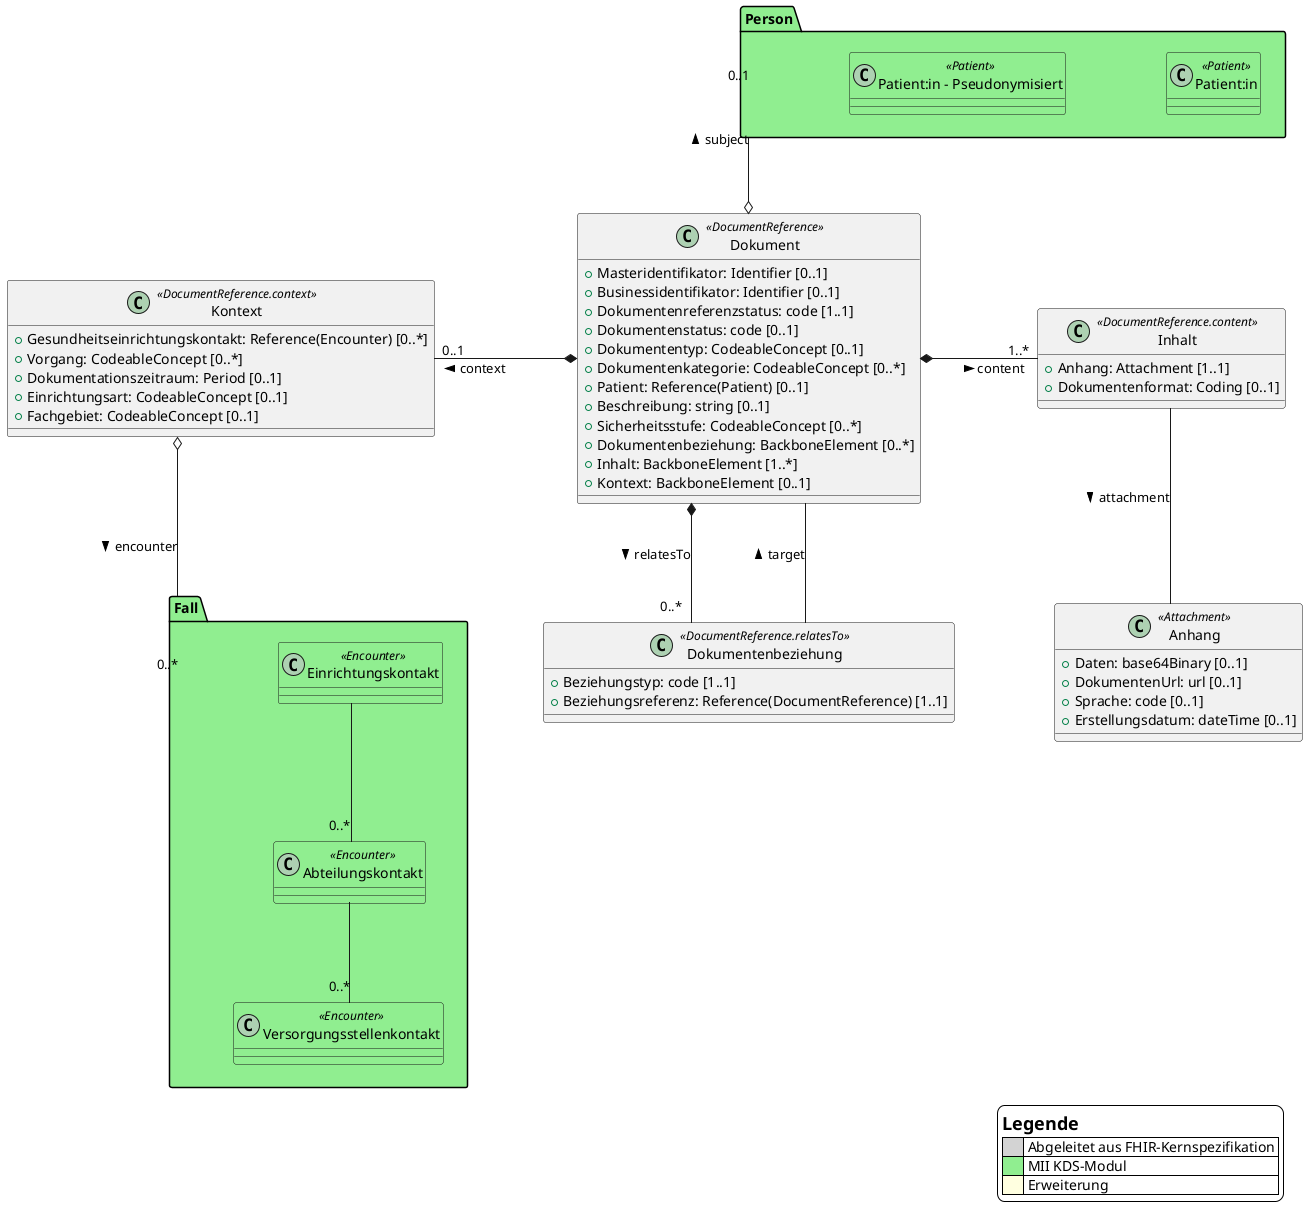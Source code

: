 @startuml

' Canvas Parameters
skinparam Linetype ortho
skinparam Nodesep 100
skinparam Ranksep 100
skinparam legendBackgroundColor #white

legend bottom right
    = Legende
    |<#LightGray>      | Abgeleitet aus FHIR-Kernspezifikation |
    |<#LightGreen>     | MII KDS-Modul |
    |<#LightYellow>    | Erweiterung |
endlegend

' MII KDS-Modul Person
package Person #LightGreen {
    class "Patient:in" <<Patient>> #LightGreen
    class "Patient:in - Pseudonymisiert" <<Patient>> #LightGreen
}

' MII KDS-Modul Fall
package Fall #LightGreen {
  class Einrichtungskontakt <<Encounter>> #LightGreen
  class Abteilungskontakt <<Encounter>> #LightGreen
  class Versorgungsstellenkontakt <<Encounter>> #LightGreen
}

' Klassen
class Dokument <<DocumentReference>> {
'   + {field} Masteridentifikator: Identifier <back:#yellow>[0..1 / ISiK: 1..1]</back>
    + {field} Masteridentifikator: Identifier [0..1]
    + {field} Businessidentifikator: Identifier [0..1]
    + {field} Dokumentenreferenzstatus: code [1..1]
    + {field} Dokumentenstatus: code [0..1]
'   + {field} Dokumententyp: CodeableConcept <back:#yellow>[0..1 / ISiK: 1..1]</back>
    + {field} Dokumententyp: CodeableConcept [0..1]
'   + {field} Dokumentenkategorie: CodeableConcept <back:#yellow>[0..* / ISiK: 0..1]</back>
    + {field} Dokumentenkategorie: CodeableConcept [0..*]
'   + {field} Patient: Reference(Patient) <back:#yellow>[0..1 / ISiK: 1..1]</back>
    + {field} Patient: Reference(Patient) [0..1]
'   + {field} Beschreibung: string <back:#yellow>[0..1 / ISiK: 1..1]</back>
    + {field} Beschreibung: string [0..1]
'   + {field} Sicherheitsstufe: CodeableConcept <back:#yellow>[0..* / ISiK: 1..*]</back>
    + {field} Sicherheitsstufe: CodeableConcept [0..*]
    + {field} Dokumentenbeziehung: BackboneElement [0..*]
'   + {field} Inhalt: BackboneElement <back:#yellow>[1..* / ISiK: 1..1]</back>
    + {field} Inhalt: BackboneElement [1..*]
'   + {field} Kontext: BackboneElement <back:#yellow>[0..1 / ISiK: 1..1]</back>
    + {field} Kontext: BackboneElement [0..1]
}

class Dokumentenbeziehung <<DocumentReference.relatesTo>> {
    + {field} Beziehungstyp: code [1..1]
    + {field} Beziehungsreferenz: Reference(DocumentReference) [1..1]
}

class Kontext <<DocumentReference.context>> {
'   + {field} Gesundheitseinrichtungskontakt: Reference(Encounter) <back:#yellow>[0..* / ISiK: 0..1]</back>
    + {field} Gesundheitseinrichtungskontakt: Reference(Encounter) [0..*]
    + {field} Vorgang: CodeableConcept [0..*]
    + {field} Dokumentationszeitraum: Period [0..1]
'   + {field} Einrichtungsart: CodeableConcept <back:#yellow>[0..1 / ISiK: 1..1]</back>
    + {field} Einrichtungsart: CodeableConcept [0..1]
'   + {field} Fachgebiet: CodeableConcept <back:#yellow>[0..1 / ISiK: 1..1]</back>
    + {field} Fachgebiet: CodeableConcept [0..1]
}

class Inhalt <<DocumentReference.content>> {
    + {field} Anhang: Attachment [1..1]
'   + {field} Dokumentenformat: Coding <back:#yellow>[0..1 / ISiK: 1..1]</back>
    + {field} Dokumentenformat: Coding [0..1]
}

class Anhang <<Attachment>> {
'   + {field} <back:#yellow>ISiK: MimeTyp: code [1..1]</back>
    + {field} Daten: base64Binary [0..1]
    + {field} DokumentenUrl: url [0..1]
'   + {field} Sprache: code <back:#yellow>[0..1 / ISiK: 1..1]</back>
    + {field} Sprache: code [0..1]
'   + {field} <back:#yellow>ISiK: Erstellungsdatum: dateTime [1..1]</back>
    + {field} Erstellungsdatum: dateTime [0..1]
}

' Beziehungen
Dokument *- "1..*" Inhalt: content >
Dokument *-l- "0..1" Kontext: context >
Dokument *-- "0..*" Dokumentenbeziehung: relatesTo >
Dokument o-u- "0..1" Person: subject >
Dokumentenbeziehung -- Dokument: target >
Inhalt -d- Anhang: attachment >
Kontext o-d- "0..*" Fall: encounter >
Einrichtungskontakt -- "0..*" Abteilungskontakt
Abteilungskontakt -- "0..*" Versorgungsstellenkontakt

@enduml
